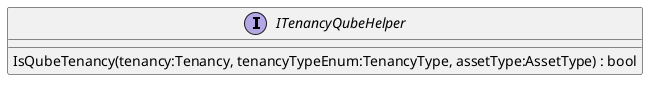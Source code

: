 @startuml
interface ITenancyQubeHelper {
    IsQubeTenancy(tenancy:Tenancy, tenancyTypeEnum:TenancyType, assetType:AssetType) : bool
}
@enduml

